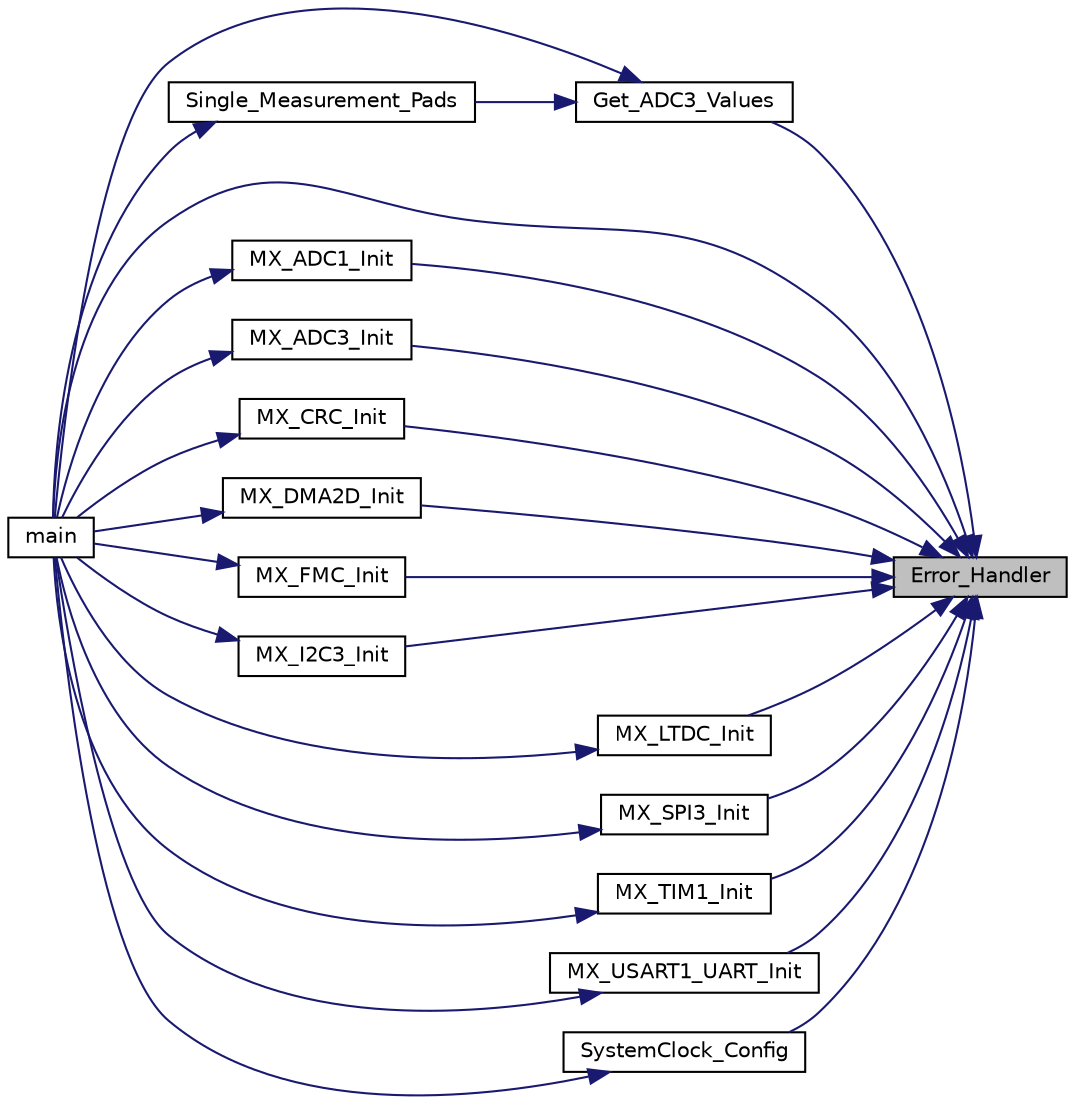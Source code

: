 digraph "Error_Handler"
{
 // LATEX_PDF_SIZE
  edge [fontname="Helvetica",fontsize="10",labelfontname="Helvetica",labelfontsize="10"];
  node [fontname="Helvetica",fontsize="10",shape=record];
  rankdir="RL";
  Node1 [label="Error_Handler",height=0.2,width=0.4,color="black", fillcolor="grey75", style="filled", fontcolor="black",tooltip="This function is executed in case of error occurrence."];
  Node1 -> Node2 [dir="back",color="midnightblue",fontsize="10",style="solid",fontname="Helvetica"];
  Node2 [label="Get_ADC3_Values",height=0.2,width=0.4,color="black", fillcolor="white", style="filled",URL="$measure_8c.html#a512f60472a91474ff08abcf7389cd275",tooltip="Reads value from ADC of PAD2."];
  Node2 -> Node3 [dir="back",color="midnightblue",fontsize="10",style="solid",fontname="Helvetica"];
  Node3 [label="main",height=0.2,width=0.4,color="black", fillcolor="white", style="filled",URL="$main_8c.html#a840291bc02cba5474a4cb46a9b9566fe",tooltip="The application entry point."];
  Node2 -> Node4 [dir="back",color="midnightblue",fontsize="10",style="solid",fontname="Helvetica"];
  Node4 [label="Single_Measurement_Pads",height=0.2,width=0.4,color="black", fillcolor="white", style="filled",URL="$calculations_8c.html#a91e6a19a001aad3ebbbdb9d01e24c9c9",tooltip="Reads one period of samples, calculates the."];
  Node4 -> Node3 [dir="back",color="midnightblue",fontsize="10",style="solid",fontname="Helvetica"];
  Node1 -> Node3 [dir="back",color="midnightblue",fontsize="10",style="solid",fontname="Helvetica"];
  Node1 -> Node5 [dir="back",color="midnightblue",fontsize="10",style="solid",fontname="Helvetica"];
  Node5 [label="MX_ADC1_Init",height=0.2,width=0.4,color="black", fillcolor="white", style="filled",URL="$adc_8c.html#acccd58aa70215a6b184ad242312ffd0c",tooltip=" "];
  Node5 -> Node3 [dir="back",color="midnightblue",fontsize="10",style="solid",fontname="Helvetica"];
  Node1 -> Node6 [dir="back",color="midnightblue",fontsize="10",style="solid",fontname="Helvetica"];
  Node6 [label="MX_ADC3_Init",height=0.2,width=0.4,color="black", fillcolor="white", style="filled",URL="$adc_8c.html#ac633a37a9db8b1f45a5f70f973cf05c4",tooltip=" "];
  Node6 -> Node3 [dir="back",color="midnightblue",fontsize="10",style="solid",fontname="Helvetica"];
  Node1 -> Node7 [dir="back",color="midnightblue",fontsize="10",style="solid",fontname="Helvetica"];
  Node7 [label="MX_CRC_Init",height=0.2,width=0.4,color="black", fillcolor="white", style="filled",URL="$crc_8c.html#a9f720fe95d685258cfe2ba29dc395c48",tooltip=" "];
  Node7 -> Node3 [dir="back",color="midnightblue",fontsize="10",style="solid",fontname="Helvetica"];
  Node1 -> Node8 [dir="back",color="midnightblue",fontsize="10",style="solid",fontname="Helvetica"];
  Node8 [label="MX_DMA2D_Init",height=0.2,width=0.4,color="black", fillcolor="white", style="filled",URL="$dma2d_8c.html#ae02e69179afb0942f984575901489c3e",tooltip=" "];
  Node8 -> Node3 [dir="back",color="midnightblue",fontsize="10",style="solid",fontname="Helvetica"];
  Node1 -> Node9 [dir="back",color="midnightblue",fontsize="10",style="solid",fontname="Helvetica"];
  Node9 [label="MX_FMC_Init",height=0.2,width=0.4,color="black", fillcolor="white", style="filled",URL="$fmc_8c.html#a936ce86e5942959eae5a834612ecffaa",tooltip=" "];
  Node9 -> Node3 [dir="back",color="midnightblue",fontsize="10",style="solid",fontname="Helvetica"];
  Node1 -> Node10 [dir="back",color="midnightblue",fontsize="10",style="solid",fontname="Helvetica"];
  Node10 [label="MX_I2C3_Init",height=0.2,width=0.4,color="black", fillcolor="white", style="filled",URL="$i2c_8c.html#ad154e0c7086cb7e507cc717184567ff5",tooltip=" "];
  Node10 -> Node3 [dir="back",color="midnightblue",fontsize="10",style="solid",fontname="Helvetica"];
  Node1 -> Node11 [dir="back",color="midnightblue",fontsize="10",style="solid",fontname="Helvetica"];
  Node11 [label="MX_LTDC_Init",height=0.2,width=0.4,color="black", fillcolor="white", style="filled",URL="$ltdc_8c.html#ab0560fa50fd4d75d51386ed50d4410fb",tooltip=" "];
  Node11 -> Node3 [dir="back",color="midnightblue",fontsize="10",style="solid",fontname="Helvetica"];
  Node1 -> Node12 [dir="back",color="midnightblue",fontsize="10",style="solid",fontname="Helvetica"];
  Node12 [label="MX_SPI3_Init",height=0.2,width=0.4,color="black", fillcolor="white", style="filled",URL="$spi_8c.html#a03aff927b2793cac09e443299c6d6e7e",tooltip=" "];
  Node12 -> Node3 [dir="back",color="midnightblue",fontsize="10",style="solid",fontname="Helvetica"];
  Node1 -> Node13 [dir="back",color="midnightblue",fontsize="10",style="solid",fontname="Helvetica"];
  Node13 [label="MX_TIM1_Init",height=0.2,width=0.4,color="black", fillcolor="white", style="filled",URL="$tim_8c.html#ad1f9d42690163f73f73e5b820c81ca14",tooltip=" "];
  Node13 -> Node3 [dir="back",color="midnightblue",fontsize="10",style="solid",fontname="Helvetica"];
  Node1 -> Node14 [dir="back",color="midnightblue",fontsize="10",style="solid",fontname="Helvetica"];
  Node14 [label="MX_USART1_UART_Init",height=0.2,width=0.4,color="black", fillcolor="white", style="filled",URL="$usart_8c.html#a57d1167735baafab8e3288526c424929",tooltip=" "];
  Node14 -> Node3 [dir="back",color="midnightblue",fontsize="10",style="solid",fontname="Helvetica"];
  Node1 -> Node15 [dir="back",color="midnightblue",fontsize="10",style="solid",fontname="Helvetica"];
  Node15 [label="SystemClock_Config",height=0.2,width=0.4,color="black", fillcolor="white", style="filled",URL="$main_8c.html#a70af21c671abfcc773614a9a4f63d920",tooltip="System Clock Configuration."];
  Node15 -> Node3 [dir="back",color="midnightblue",fontsize="10",style="solid",fontname="Helvetica"];
}
